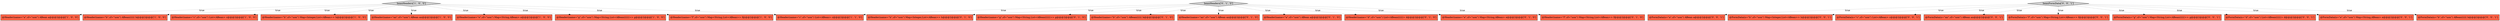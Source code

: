 digraph {
3 [style = filled, label = "@Header(name=\"an\",cf=\"uon\") ABean an@@@2@@@['1', '0', '0']", fillcolor = tomato, shape = box image = "AAA0AAABBB1BBB"];
4 [style = filled, label = "@Header(name=\"e\",cf=\"uon\") Map<String,ABean> e@@@2@@@['1', '0', '0']", fillcolor = tomato, shape = box image = "AAA0AAABBB1BBB"];
27 [style = filled, label = "@FormData(n=\"a\",cf=\"uon\") ABean a@@@2@@@['0', '0', '1']", fillcolor = tomato, shape = box image = "AAA0AAABBB3BBB"];
1 [style = filled, label = "@Header(name=\"a\",cf=\"uon\") ABean a@@@2@@@['1', '0', '0']", fillcolor = tomato, shape = box image = "AAA0AAABBB1BBB"];
16 [style = filled, label = "beanHeaders['0', '1', '0']", fillcolor = lightgray, shape = diamond image = "AAA0AAABBB2BBB"];
6 [style = filled, label = "@Header(name=\"b\",cf=\"uon\") ABean(((((( b@@@2@@@['1', '0', '0']", fillcolor = tomato, shape = box image = "AAA0AAABBB1BBB"];
21 [style = filled, label = "beanFormData['0', '0', '1']", fillcolor = lightgray, shape = diamond image = "AAA0AAABBB3BBB"];
20 [style = filled, label = "@FormData(n=\"h\",cf=\"uon\") Map<Integer,List<ABean>> h@@@2@@@['0', '0', '1']", fillcolor = tomato, shape = box image = "AAA0AAABBB3BBB"];
19 [style = filled, label = "@FormData(n=\"c\",cf=\"uon\") List<ABean> c@@@2@@@['0', '0', '1']", fillcolor = tomato, shape = box image = "AAA0AAABBB3BBB"];
24 [style = filled, label = "@FormData(n=\"an\",cf=\"uon\") ABean an@@@2@@@['0', '0', '1']", fillcolor = tomato, shape = box image = "AAA0AAABBB3BBB"];
10 [style = filled, label = "@Header(name=\"h\",cf=\"uon\") Map<Integer,List<ABean>> h@@@2@@@['0', '1', '0']", fillcolor = tomato, shape = box image = "AAA0AAABBB2BBB"];
22 [style = filled, label = "@FormData(n=\"f\",cf=\"uon\") Map<String,List<ABean>> f@@@2@@@['0', '0', '1']", fillcolor = tomato, shape = box image = "AAA0AAABBB3BBB"];
0 [style = filled, label = "@Header(name=\"c\",cf=\"uon\") List<ABean> c@@@2@@@['1', '0', '0']", fillcolor = tomato, shape = box image = "AAA0AAABBB1BBB"];
5 [style = filled, label = "@Header(name=\"h\",cf=\"uon\") Map<Integer,List<ABean>> h@@@2@@@['1', '0', '0']", fillcolor = tomato, shape = box image = "AAA0AAABBB1BBB"];
25 [style = filled, label = "@FormData(n=\"g\",cf=\"uon\") Map<String,List<ABean((((((>> g@@@2@@@['0', '0', '1']", fillcolor = tomato, shape = box image = "AAA0AAABBB3BBB"];
26 [style = filled, label = "@FormData(n=\"d\",cf=\"uon\") List<ABean((((((> d@@@2@@@['0', '0', '1']", fillcolor = tomato, shape = box image = "AAA0AAABBB3BBB"];
9 [style = filled, label = "@Header(name=\"c\",cf=\"uon\") List<ABean> c@@@2@@@['1', '1', '0']", fillcolor = tomato, shape = box image = "AAA0AAABBB1BBB"];
2 [style = filled, label = "beanHeaders['1', '0', '0']", fillcolor = lightgray, shape = diamond image = "AAA0AAABBB1BBB"];
23 [style = filled, label = "@FormData(n=\"e\",cf=\"uon\") Map<String,ABean> e@@@2@@@['0', '0', '1']", fillcolor = tomato, shape = box image = "AAA0AAABBB3BBB"];
12 [style = filled, label = "@Header(name=\"g\",cf=\"uon\") Map<String,List<ABean((((((>> g@@@2@@@['0', '1', '0']", fillcolor = tomato, shape = box image = "AAA0AAABBB2BBB"];
11 [style = filled, label = "@Header(name=\"b\",cf=\"uon\") ABean(((((( b@@@2@@@['0', '1', '0']", fillcolor = tomato, shape = box image = "AAA0AAABBB2BBB"];
8 [style = filled, label = "@Header(name=\"g\",cf=\"uon\") Map<String,List<ABean((((((>> g@@@2@@@['1', '0', '0']", fillcolor = tomato, shape = box image = "AAA0AAABBB1BBB"];
18 [style = filled, label = "@Header(name=\"an\",cf=\"uon\") ABean an@@@2@@@['0', '1', '0']", fillcolor = tomato, shape = box image = "AAA0AAABBB2BBB"];
17 [style = filled, label = "@Header(name=\"a\",cf=\"uon\") ABean a@@@2@@@['0', '1', '0']", fillcolor = tomato, shape = box image = "AAA0AAABBB2BBB"];
28 [style = filled, label = "@FormData(n=\"b\",cf=\"uon\") ABean(((((( b@@@2@@@['0', '0', '1']", fillcolor = tomato, shape = box image = "AAA0AAABBB3BBB"];
14 [style = filled, label = "@Header(name=\"d\",cf=\"uon\") List<ABean((((((> d@@@2@@@['0', '1', '0']", fillcolor = tomato, shape = box image = "AAA0AAABBB2BBB"];
13 [style = filled, label = "@Header(name=\"e\",cf=\"uon\") Map<String,ABean> e@@@2@@@['0', '1', '0']", fillcolor = tomato, shape = box image = "AAA0AAABBB2BBB"];
15 [style = filled, label = "@Header(name=\"f\",cf=\"uon\") Map<String,List<ABean>> f@@@2@@@['0', '1', '0']", fillcolor = tomato, shape = box image = "AAA0AAABBB2BBB"];
7 [style = filled, label = "@Header(name=\"f\",cf=\"uon\") Map<String,List<ABean>> f@@@2@@@['1', '0', '0']", fillcolor = tomato, shape = box image = "AAA0AAABBB1BBB"];
2->3 [style = dotted, label="true"];
16->9 [style = dotted, label="true"];
2->0 [style = dotted, label="true"];
16->12 [style = dotted, label="true"];
21->20 [style = dotted, label="true"];
16->13 [style = dotted, label="true"];
16->17 [style = dotted, label="true"];
21->27 [style = dotted, label="true"];
21->22 [style = dotted, label="true"];
16->10 [style = dotted, label="true"];
21->28 [style = dotted, label="true"];
21->25 [style = dotted, label="true"];
2->9 [style = dotted, label="true"];
21->24 [style = dotted, label="true"];
21->26 [style = dotted, label="true"];
2->6 [style = dotted, label="true"];
2->1 [style = dotted, label="true"];
21->23 [style = dotted, label="true"];
2->7 [style = dotted, label="true"];
21->19 [style = dotted, label="true"];
16->14 [style = dotted, label="true"];
2->4 [style = dotted, label="true"];
2->5 [style = dotted, label="true"];
16->11 [style = dotted, label="true"];
2->8 [style = dotted, label="true"];
16->15 [style = dotted, label="true"];
16->18 [style = dotted, label="true"];
}
